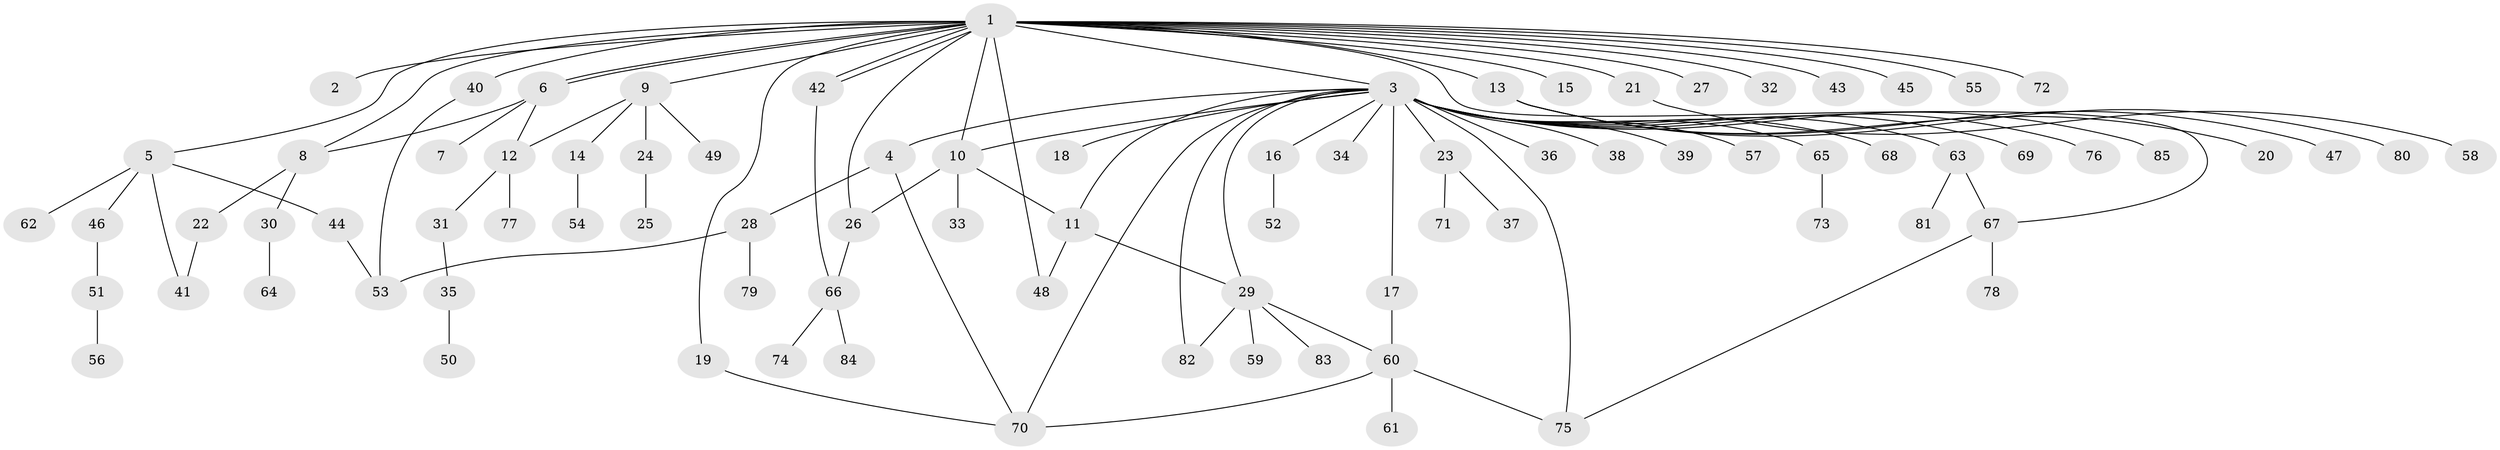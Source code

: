 // Generated by graph-tools (version 1.1) at 2025/11/02/27/25 16:11:10]
// undirected, 85 vertices, 105 edges
graph export_dot {
graph [start="1"]
  node [color=gray90,style=filled];
  1;
  2;
  3;
  4;
  5;
  6;
  7;
  8;
  9;
  10;
  11;
  12;
  13;
  14;
  15;
  16;
  17;
  18;
  19;
  20;
  21;
  22;
  23;
  24;
  25;
  26;
  27;
  28;
  29;
  30;
  31;
  32;
  33;
  34;
  35;
  36;
  37;
  38;
  39;
  40;
  41;
  42;
  43;
  44;
  45;
  46;
  47;
  48;
  49;
  50;
  51;
  52;
  53;
  54;
  55;
  56;
  57;
  58;
  59;
  60;
  61;
  62;
  63;
  64;
  65;
  66;
  67;
  68;
  69;
  70;
  71;
  72;
  73;
  74;
  75;
  76;
  77;
  78;
  79;
  80;
  81;
  82;
  83;
  84;
  85;
  1 -- 2;
  1 -- 3;
  1 -- 5;
  1 -- 6;
  1 -- 6;
  1 -- 8;
  1 -- 9;
  1 -- 10;
  1 -- 13;
  1 -- 15;
  1 -- 19;
  1 -- 21;
  1 -- 26;
  1 -- 27;
  1 -- 32;
  1 -- 40;
  1 -- 42;
  1 -- 42;
  1 -- 43;
  1 -- 45;
  1 -- 48;
  1 -- 55;
  1 -- 67;
  1 -- 72;
  3 -- 4;
  3 -- 10;
  3 -- 11;
  3 -- 16;
  3 -- 17;
  3 -- 18;
  3 -- 23;
  3 -- 29;
  3 -- 34;
  3 -- 36;
  3 -- 38;
  3 -- 39;
  3 -- 57;
  3 -- 63;
  3 -- 65;
  3 -- 68;
  3 -- 69;
  3 -- 70;
  3 -- 75;
  3 -- 76;
  3 -- 82;
  3 -- 85;
  4 -- 28;
  4 -- 70;
  5 -- 41;
  5 -- 44;
  5 -- 46;
  5 -- 62;
  6 -- 7;
  6 -- 8;
  6 -- 12;
  8 -- 22;
  8 -- 30;
  9 -- 12;
  9 -- 14;
  9 -- 24;
  9 -- 49;
  10 -- 11;
  10 -- 26;
  10 -- 33;
  11 -- 29;
  11 -- 48;
  12 -- 31;
  12 -- 77;
  13 -- 20;
  13 -- 47;
  13 -- 80;
  14 -- 54;
  16 -- 52;
  17 -- 60;
  19 -- 70;
  21 -- 58;
  22 -- 41;
  23 -- 37;
  23 -- 71;
  24 -- 25;
  26 -- 66;
  28 -- 53;
  28 -- 79;
  29 -- 59;
  29 -- 60;
  29 -- 82;
  29 -- 83;
  30 -- 64;
  31 -- 35;
  35 -- 50;
  40 -- 53;
  42 -- 66;
  44 -- 53;
  46 -- 51;
  51 -- 56;
  60 -- 61;
  60 -- 70;
  60 -- 75;
  63 -- 67;
  63 -- 81;
  65 -- 73;
  66 -- 74;
  66 -- 84;
  67 -- 75;
  67 -- 78;
}
